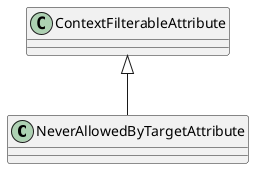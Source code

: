 @startuml
class NeverAllowedByTargetAttribute {
}
ContextFilterableAttribute <|-- NeverAllowedByTargetAttribute
@enduml
